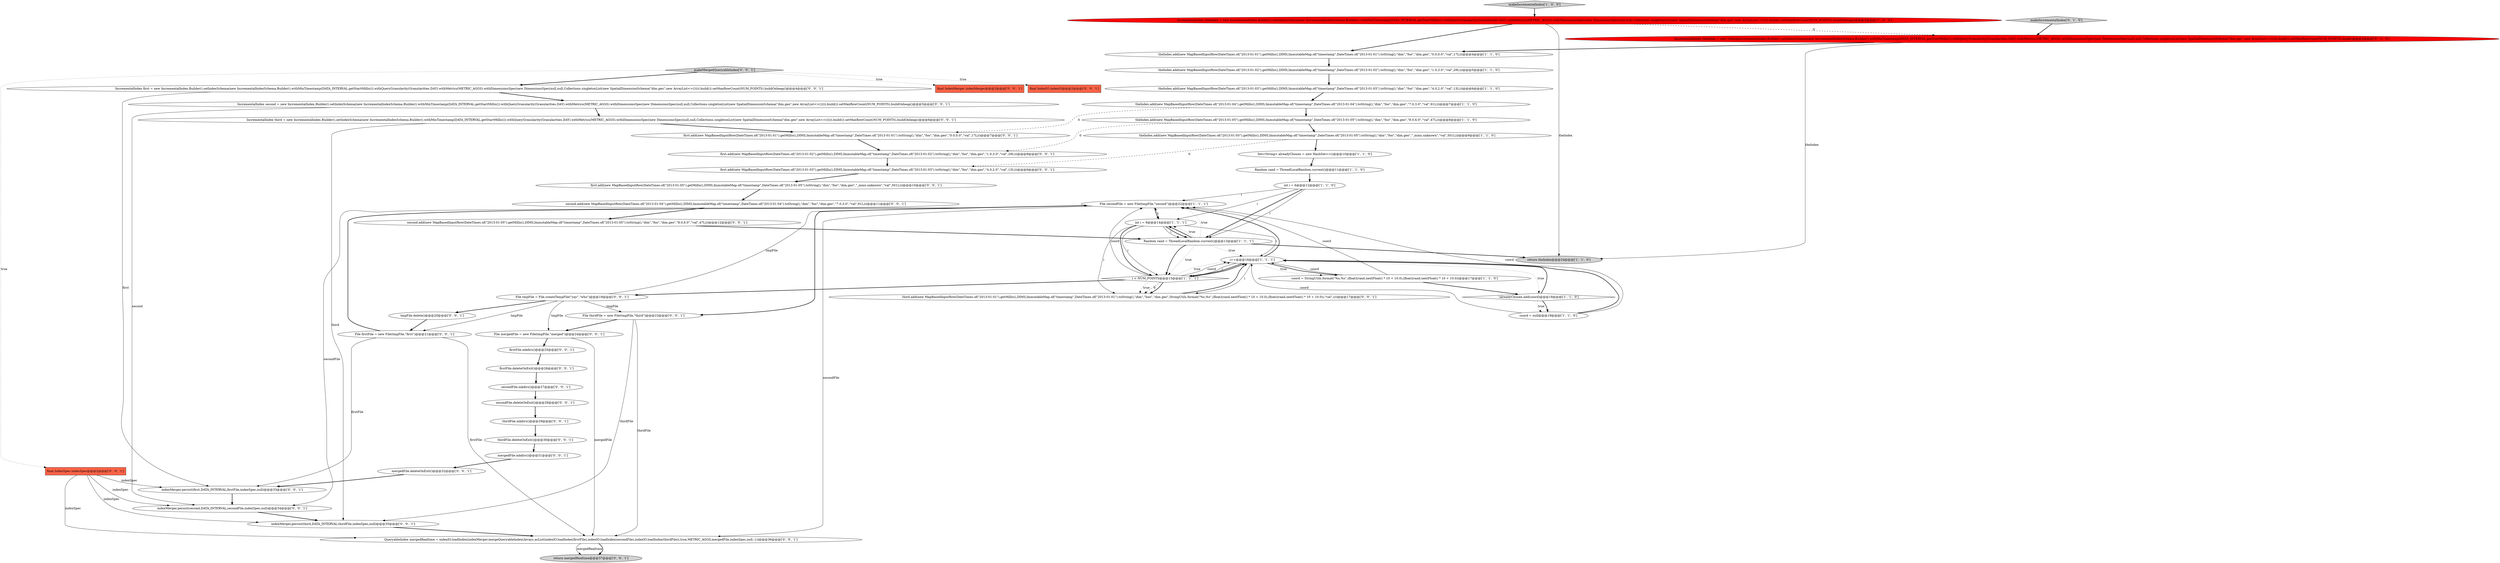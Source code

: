 digraph {
18 [style = filled, label = "theIndex.add(new MapBasedInputRow(DateTimes.of(\"2013-01-05\").getMillis(),DIMS,ImmutableMap.of(\"timestamp\",DateTimes.of(\"2013-01-05\").toString(),\"dim\",\"foo\",\"dim.geo\",\"_mmx.unknown\",\"val\",501L)))@@@9@@@['1', '1', '0']", fillcolor = white, shape = ellipse image = "AAA0AAABBB1BBB"];
20 [style = filled, label = "makeIncrementalIndex['0', '1', '0']", fillcolor = lightgray, shape = diamond image = "AAA0AAABBB2BBB"];
31 [style = filled, label = "final IndexIO indexIO@@@2@@@['0', '0', '1']", fillcolor = tomato, shape = box image = "AAA0AAABBB3BBB"];
19 [style = filled, label = "int i = 6@@@12@@@['1', '1', '0']", fillcolor = white, shape = ellipse image = "AAA0AAABBB1BBB"];
26 [style = filled, label = "firstFile.mkdirs()@@@25@@@['0', '0', '1']", fillcolor = white, shape = ellipse image = "AAA0AAABBB3BBB"];
48 [style = filled, label = "indexMerger.persist(third,DATA_INTERVAL,thirdFile,indexSpec,null)@@@35@@@['0', '0', '1']", fillcolor = white, shape = ellipse image = "AAA0AAABBB3BBB"];
46 [style = filled, label = "first.add(new MapBasedInputRow(DateTimes.of(\"2013-01-01\").getMillis(),DIMS,ImmutableMap.of(\"timestamp\",DateTimes.of(\"2013-01-01\").toString(),\"dim\",\"foo\",\"dim.geo\",\"0.0,0.0\",\"val\",17L)))@@@7@@@['0', '0', '1']", fillcolor = white, shape = ellipse image = "AAA0AAABBB3BBB"];
10 [style = filled, label = "File secondFile = new File(tmpFile,\"second\")@@@22@@@['1', '1', '1']", fillcolor = white, shape = ellipse image = "AAA0AAABBB1BBB"];
4 [style = filled, label = "!alreadyChosen.add(coord)@@@18@@@['1', '1', '0']", fillcolor = white, shape = diamond image = "AAA0AAABBB1BBB"];
24 [style = filled, label = "second.add(new MapBasedInputRow(DateTimes.of(\"2013-01-04\").getMillis(),DIMS,ImmutableMap.of(\"timestamp\",DateTimes.of(\"2013-01-04\").toString(),\"dim\",\"foo\",\"dim.geo\",\"7.0,3.0\",\"val\",91L)))@@@11@@@['0', '0', '1']", fillcolor = white, shape = ellipse image = "AAA0AAABBB3BBB"];
41 [style = filled, label = "makeMergedQueryableIndex['0', '0', '1']", fillcolor = lightgray, shape = diamond image = "AAA0AAABBB3BBB"];
42 [style = filled, label = "File thirdFile = new File(tmpFile,\"third\")@@@23@@@['0', '0', '1']", fillcolor = white, shape = ellipse image = "AAA0AAABBB3BBB"];
6 [style = filled, label = "Set<String> alreadyChosen = new HashSet<>()@@@10@@@['1', '1', '0']", fillcolor = white, shape = ellipse image = "AAA0AAABBB1BBB"];
37 [style = filled, label = "return mergedRealtime@@@37@@@['0', '0', '1']", fillcolor = lightgray, shape = ellipse image = "AAA0AAABBB3BBB"];
34 [style = filled, label = "secondFile.deleteOnExit()@@@28@@@['0', '0', '1']", fillcolor = white, shape = ellipse image = "AAA0AAABBB3BBB"];
27 [style = filled, label = "firstFile.deleteOnExit()@@@26@@@['0', '0', '1']", fillcolor = white, shape = ellipse image = "AAA0AAABBB3BBB"];
3 [style = filled, label = "int i = 6@@@14@@@['1', '1', '1']", fillcolor = white, shape = ellipse image = "AAA0AAABBB1BBB"];
35 [style = filled, label = "thirdFile.mkdirs()@@@29@@@['0', '0', '1']", fillcolor = white, shape = ellipse image = "AAA0AAABBB3BBB"];
9 [style = filled, label = "Random rand = ThreadLocalRandom.current()@@@11@@@['1', '1', '0']", fillcolor = white, shape = ellipse image = "AAA0AAABBB1BBB"];
2 [style = filled, label = "theIndex.add(new MapBasedInputRow(DateTimes.of(\"2013-01-03\").getMillis(),DIMS,ImmutableMap.of(\"timestamp\",DateTimes.of(\"2013-01-03\").toString(),\"dim\",\"foo\",\"dim.geo\",\"4.0,2.0\",\"val\",13L)))@@@6@@@['1', '1', '0']", fillcolor = white, shape = ellipse image = "AAA0AAABBB1BBB"];
32 [style = filled, label = "third.add(new MapBasedInputRow(DateTimes.of(\"2013-01-01\").getMillis(),DIMS,ImmutableMap.of(\"timestamp\",DateTimes.of(\"2013-01-01\").toString(),\"dim\",\"boo\",\"dim.geo\",StringUtils.format(\"%s,%s\",(float)(rand.nextFloat() * 10 + 10.0),(float)(rand.nextFloat() * 10 + 10.0)),\"val\",i)))@@@17@@@['0', '0', '1']", fillcolor = white, shape = ellipse image = "AAA0AAABBB3BBB"];
33 [style = filled, label = "final IndexMerger indexMerger@@@2@@@['0', '0', '1']", fillcolor = tomato, shape = box image = "AAA0AAABBB3BBB"];
39 [style = filled, label = "IncrementalIndex second = new IncrementalIndex.Builder().setIndexSchema(new IncrementalIndexSchema.Builder().withMinTimestamp(DATA_INTERVAL.getStartMillis()).withQueryGranularity(Granularities.DAY).withMetrics(METRIC_AGGS).withDimensionsSpec(new DimensionsSpec(null,null,Collections.singletonList(new SpatialDimensionSchema(\"dim.geo\",new ArrayList<>())))).build()).setMaxRowCount(NUM_POINTS).buildOnheap()@@@5@@@['0', '0', '1']", fillcolor = white, shape = ellipse image = "AAA0AAABBB3BBB"];
45 [style = filled, label = "thirdFile.deleteOnExit()@@@30@@@['0', '0', '1']", fillcolor = white, shape = ellipse image = "AAA0AAABBB3BBB"];
12 [style = filled, label = "coord = null@@@19@@@['1', '1', '0']", fillcolor = white, shape = ellipse image = "AAA0AAABBB1BBB"];
21 [style = filled, label = "IncrementalIndex theIndex = new OnheapIncrementalIndex.Builder().setIndexSchema(new IncrementalIndexSchema.Builder().withMinTimestamp(DATA_INTERVAL.getStartMillis()).withQueryGranularity(Granularities.DAY).withMetrics(METRIC_AGGS).withDimensionsSpec(new DimensionsSpec(null,null,Collections.singletonList(new SpatialDimensionSchema(\"dim.geo\",new ArrayList<>())))).build()).setMaxRowCount(NUM_POINTS).build()@@@3@@@['0', '1', '0']", fillcolor = red, shape = ellipse image = "AAA1AAABBB2BBB"];
49 [style = filled, label = "mergedFile.deleteOnExit()@@@32@@@['0', '0', '1']", fillcolor = white, shape = ellipse image = "AAA0AAABBB3BBB"];
52 [style = filled, label = "second.add(new MapBasedInputRow(DateTimes.of(\"2013-01-05\").getMillis(),DIMS,ImmutableMap.of(\"timestamp\",DateTimes.of(\"2013-01-05\").toString(),\"dim\",\"foo\",\"dim.geo\",\"8.0,6.0\",\"val\",47L)))@@@12@@@['0', '0', '1']", fillcolor = white, shape = ellipse image = "AAA0AAABBB3BBB"];
29 [style = filled, label = "QueryableIndex mergedRealtime = indexIO.loadIndex(indexMerger.mergeQueryableIndex(Arrays.asList(indexIO.loadIndex(firstFile),indexIO.loadIndex(secondFile),indexIO.loadIndex(thirdFile)),true,METRIC_AGGS,mergedFile,indexSpec,null,-1))@@@36@@@['0', '0', '1']", fillcolor = white, shape = ellipse image = "AAA0AAABBB3BBB"];
5 [style = filled, label = "IncrementalIndex theIndex = new IncrementalIndex.Builder().setIndexSchema(new IncrementalIndexSchema.Builder().withMinTimestamp(DATA_INTERVAL.getStartMillis()).withQueryGranularity(Granularities.DAY).withMetrics(METRIC_AGGS).withDimensionsSpec(new DimensionsSpec(null,null,Collections.singletonList(new SpatialDimensionSchema(\"dim.geo\",new ArrayList<>())))).build()).setMaxRowCount(NUM_POINTS).buildOnheap()@@@3@@@['1', '0', '0']", fillcolor = red, shape = ellipse image = "AAA1AAABBB1BBB"];
16 [style = filled, label = "theIndex.add(new MapBasedInputRow(DateTimes.of(\"2013-01-04\").getMillis(),DIMS,ImmutableMap.of(\"timestamp\",DateTimes.of(\"2013-01-04\").toString(),\"dim\",\"foo\",\"dim.geo\",\"7.0,3.0\",\"val\",91L)))@@@7@@@['1', '1', '0']", fillcolor = white, shape = ellipse image = "AAA0AAABBB1BBB"];
38 [style = filled, label = "first.add(new MapBasedInputRow(DateTimes.of(\"2013-01-05\").getMillis(),DIMS,ImmutableMap.of(\"timestamp\",DateTimes.of(\"2013-01-05\").toString(),\"dim\",\"foo\",\"dim.geo\",\"_mmx.unknown\",\"val\",501L)))@@@10@@@['0', '0', '1']", fillcolor = white, shape = ellipse image = "AAA0AAABBB3BBB"];
43 [style = filled, label = "File tmpFile = File.createTempFile(\"yay\",\"who\")@@@19@@@['0', '0', '1']", fillcolor = white, shape = ellipse image = "AAA0AAABBB3BBB"];
40 [style = filled, label = "secondFile.mkdirs()@@@27@@@['0', '0', '1']", fillcolor = white, shape = ellipse image = "AAA0AAABBB3BBB"];
0 [style = filled, label = "theIndex.add(new MapBasedInputRow(DateTimes.of(\"2013-01-01\").getMillis(),DIMS,ImmutableMap.of(\"timestamp\",DateTimes.of(\"2013-01-01\").toString(),\"dim\",\"foo\",\"dim.geo\",\"0.0,0.0\",\"val\",17L)))@@@4@@@['1', '1', '0']", fillcolor = white, shape = ellipse image = "AAA0AAABBB1BBB"];
17 [style = filled, label = "theIndex.add(new MapBasedInputRow(DateTimes.of(\"2013-01-05\").getMillis(),DIMS,ImmutableMap.of(\"timestamp\",DateTimes.of(\"2013-01-05\").toString(),\"dim\",\"foo\",\"dim.geo\",\"8.0,6.0\",\"val\",47L)))@@@8@@@['1', '1', '0']", fillcolor = white, shape = ellipse image = "AAA0AAABBB1BBB"];
22 [style = filled, label = "indexMerger.persist(first,DATA_INTERVAL,firstFile,indexSpec,null)@@@33@@@['0', '0', '1']", fillcolor = white, shape = ellipse image = "AAA0AAABBB3BBB"];
30 [style = filled, label = "File firstFile = new File(tmpFile,\"first\")@@@21@@@['0', '0', '1']", fillcolor = white, shape = ellipse image = "AAA0AAABBB3BBB"];
53 [style = filled, label = "IncrementalIndex first = new IncrementalIndex.Builder().setIndexSchema(new IncrementalIndexSchema.Builder().withMinTimestamp(DATA_INTERVAL.getStartMillis()).withQueryGranularity(Granularities.DAY).withMetrics(METRIC_AGGS).withDimensionsSpec(new DimensionsSpec(null,null,Collections.singletonList(new SpatialDimensionSchema(\"dim.geo\",new ArrayList<>())))).build()).setMaxRowCount(NUM_POINTS).buildOnheap()@@@4@@@['0', '0', '1']", fillcolor = white, shape = ellipse image = "AAA0AAABBB3BBB"];
8 [style = filled, label = "i < NUM_POINTS@@@15@@@['1', '1', '1']", fillcolor = white, shape = diamond image = "AAA0AAABBB1BBB"];
36 [style = filled, label = "first.add(new MapBasedInputRow(DateTimes.of(\"2013-01-02\").getMillis(),DIMS,ImmutableMap.of(\"timestamp\",DateTimes.of(\"2013-01-02\").toString(),\"dim\",\"foo\",\"dim.geo\",\"1.0,3.0\",\"val\",29L)))@@@8@@@['0', '0', '1']", fillcolor = white, shape = ellipse image = "AAA0AAABBB3BBB"];
51 [style = filled, label = "first.add(new MapBasedInputRow(DateTimes.of(\"2013-01-03\").getMillis(),DIMS,ImmutableMap.of(\"timestamp\",DateTimes.of(\"2013-01-03\").toString(),\"dim\",\"foo\",\"dim.geo\",\"4.0,2.0\",\"val\",13L)))@@@9@@@['0', '0', '1']", fillcolor = white, shape = ellipse image = "AAA0AAABBB3BBB"];
47 [style = filled, label = "final IndexSpec indexSpec@@@2@@@['0', '0', '1']", fillcolor = tomato, shape = box image = "AAA0AAABBB3BBB"];
11 [style = filled, label = "return theIndex@@@24@@@['1', '1', '0']", fillcolor = lightgray, shape = ellipse image = "AAA0AAABBB1BBB"];
7 [style = filled, label = "i++@@@16@@@['1', '1', '1']", fillcolor = white, shape = ellipse image = "AAA0AAABBB1BBB"];
50 [style = filled, label = "tmpFile.delete()@@@20@@@['0', '0', '1']", fillcolor = white, shape = ellipse image = "AAA0AAABBB3BBB"];
14 [style = filled, label = "Random rand = ThreadLocalRandom.current()@@@13@@@['1', '1', '1']", fillcolor = white, shape = ellipse image = "AAA0AAABBB1BBB"];
1 [style = filled, label = "theIndex.add(new MapBasedInputRow(DateTimes.of(\"2013-01-02\").getMillis(),DIMS,ImmutableMap.of(\"timestamp\",DateTimes.of(\"2013-01-02\").toString(),\"dim\",\"foo\",\"dim.geo\",\"1.0,3.0\",\"val\",29L)))@@@5@@@['1', '1', '0']", fillcolor = white, shape = ellipse image = "AAA0AAABBB1BBB"];
23 [style = filled, label = "indexMerger.persist(second,DATA_INTERVAL,secondFile,indexSpec,null)@@@34@@@['0', '0', '1']", fillcolor = white, shape = ellipse image = "AAA0AAABBB3BBB"];
28 [style = filled, label = "IncrementalIndex third = new IncrementalIndex.Builder().setIndexSchema(new IncrementalIndexSchema.Builder().withMinTimestamp(DATA_INTERVAL.getStartMillis()).withQueryGranularity(Granularities.DAY).withMetrics(METRIC_AGGS).withDimensionsSpec(new DimensionsSpec(null,null,Collections.singletonList(new SpatialDimensionSchema(\"dim.geo\",new ArrayList<>())))).build()).setMaxRowCount(NUM_POINTS).buildOnheap()@@@6@@@['0', '0', '1']", fillcolor = white, shape = ellipse image = "AAA0AAABBB3BBB"];
13 [style = filled, label = "makeIncrementalIndex['1', '0', '0']", fillcolor = lightgray, shape = diamond image = "AAA0AAABBB1BBB"];
44 [style = filled, label = "mergedFile.mkdirs()@@@31@@@['0', '0', '1']", fillcolor = white, shape = ellipse image = "AAA0AAABBB3BBB"];
25 [style = filled, label = "File mergedFile = new File(tmpFile,\"merged\")@@@24@@@['0', '0', '1']", fillcolor = white, shape = ellipse image = "AAA0AAABBB3BBB"];
15 [style = filled, label = "coord = StringUtils.format(\"%s,%s\",(float)(rand.nextFloat() * 10 + 10.0),(float)(rand.nextFloat() * 10 + 10.0))@@@17@@@['1', '1', '0']", fillcolor = white, shape = ellipse image = "AAA0AAABBB1BBB"];
39->23 [style = solid, label="second"];
14->3 [style = bold, label=""];
48->29 [style = bold, label=""];
3->8 [style = solid, label="i"];
8->32 [style = dashed, label="0"];
7->8 [style = bold, label=""];
53->22 [style = solid, label="first"];
53->39 [style = bold, label=""];
12->7 [style = bold, label=""];
10->23 [style = solid, label="secondFile"];
25->29 [style = solid, label="mergedFile"];
49->22 [style = bold, label=""];
43->10 [style = solid, label="tmpFile"];
52->14 [style = bold, label=""];
5->0 [style = bold, label=""];
47->22 [style = solid, label="indexSpec"];
14->7 [style = dotted, label="true"];
14->3 [style = dotted, label="true"];
35->45 [style = bold, label=""];
3->14 [style = solid, label="i"];
41->33 [style = dotted, label="true"];
29->37 [style = solid, label="mergedRealtime"];
17->36 [style = dashed, label="0"];
14->11 [style = bold, label=""];
2->16 [style = bold, label=""];
21->0 [style = bold, label=""];
42->48 [style = solid, label="thirdFile"];
43->42 [style = solid, label="tmpFile"];
50->30 [style = bold, label=""];
30->22 [style = solid, label="firstFile"];
19->3 [style = solid, label="i"];
47->48 [style = solid, label="indexSpec"];
8->7 [style = dotted, label="true"];
46->36 [style = bold, label=""];
15->10 [style = solid, label="coord"];
32->7 [style = bold, label=""];
40->34 [style = bold, label=""];
16->17 [style = bold, label=""];
44->49 [style = bold, label=""];
8->7 [style = solid, label="coord"];
22->23 [style = bold, label=""];
21->11 [style = solid, label="theIndex"];
23->48 [style = bold, label=""];
41->53 [style = bold, label=""];
3->10 [style = solid, label="i"];
26->27 [style = bold, label=""];
10->29 [style = solid, label="secondFile"];
25->26 [style = bold, label=""];
30->10 [style = bold, label=""];
13->5 [style = bold, label=""];
47->23 [style = solid, label="indexSpec"];
14->8 [style = bold, label=""];
34->35 [style = bold, label=""];
18->51 [style = dashed, label="0"];
36->51 [style = bold, label=""];
38->24 [style = bold, label=""];
42->25 [style = bold, label=""];
19->10 [style = solid, label="i"];
43->30 [style = solid, label="tmpFile"];
8->10 [style = solid, label="coord"];
29->37 [style = bold, label=""];
45->44 [style = bold, label=""];
3->32 [style = solid, label="i"];
7->15 [style = dotted, label="true"];
4->7 [style = bold, label=""];
42->29 [style = solid, label="thirdFile"];
19->14 [style = bold, label=""];
18->6 [style = bold, label=""];
0->1 [style = bold, label=""];
3->8 [style = bold, label=""];
41->47 [style = dotted, label="true"];
14->8 [style = dotted, label="true"];
5->21 [style = dashed, label="0"];
9->19 [style = bold, label=""];
4->12 [style = bold, label=""];
7->15 [style = bold, label=""];
12->10 [style = solid, label="coord"];
1->2 [style = bold, label=""];
4->12 [style = dotted, label="true"];
7->8 [style = solid, label="i"];
30->29 [style = solid, label="firstFile"];
41->31 [style = dotted, label="true"];
7->32 [style = solid, label="i"];
43->50 [style = bold, label=""];
8->32 [style = bold, label=""];
7->10 [style = bold, label=""];
19->14 [style = solid, label="i"];
3->14 [style = bold, label=""];
3->7 [style = solid, label="i"];
12->7 [style = solid, label="coord"];
10->3 [style = bold, label=""];
8->43 [style = bold, label=""];
8->32 [style = dotted, label="true"];
39->28 [style = bold, label=""];
15->7 [style = solid, label="coord"];
14->10 [style = dotted, label="true"];
8->7 [style = bold, label=""];
16->46 [style = dashed, label="0"];
20->21 [style = bold, label=""];
5->11 [style = solid, label="theIndex"];
28->46 [style = bold, label=""];
51->38 [style = bold, label=""];
10->42 [style = bold, label=""];
7->4 [style = dotted, label="true"];
15->4 [style = bold, label=""];
24->52 [style = bold, label=""];
27->40 [style = bold, label=""];
6->9 [style = bold, label=""];
28->48 [style = solid, label="third"];
17->18 [style = bold, label=""];
47->29 [style = solid, label="indexSpec"];
43->25 [style = solid, label="tmpFile"];
}

